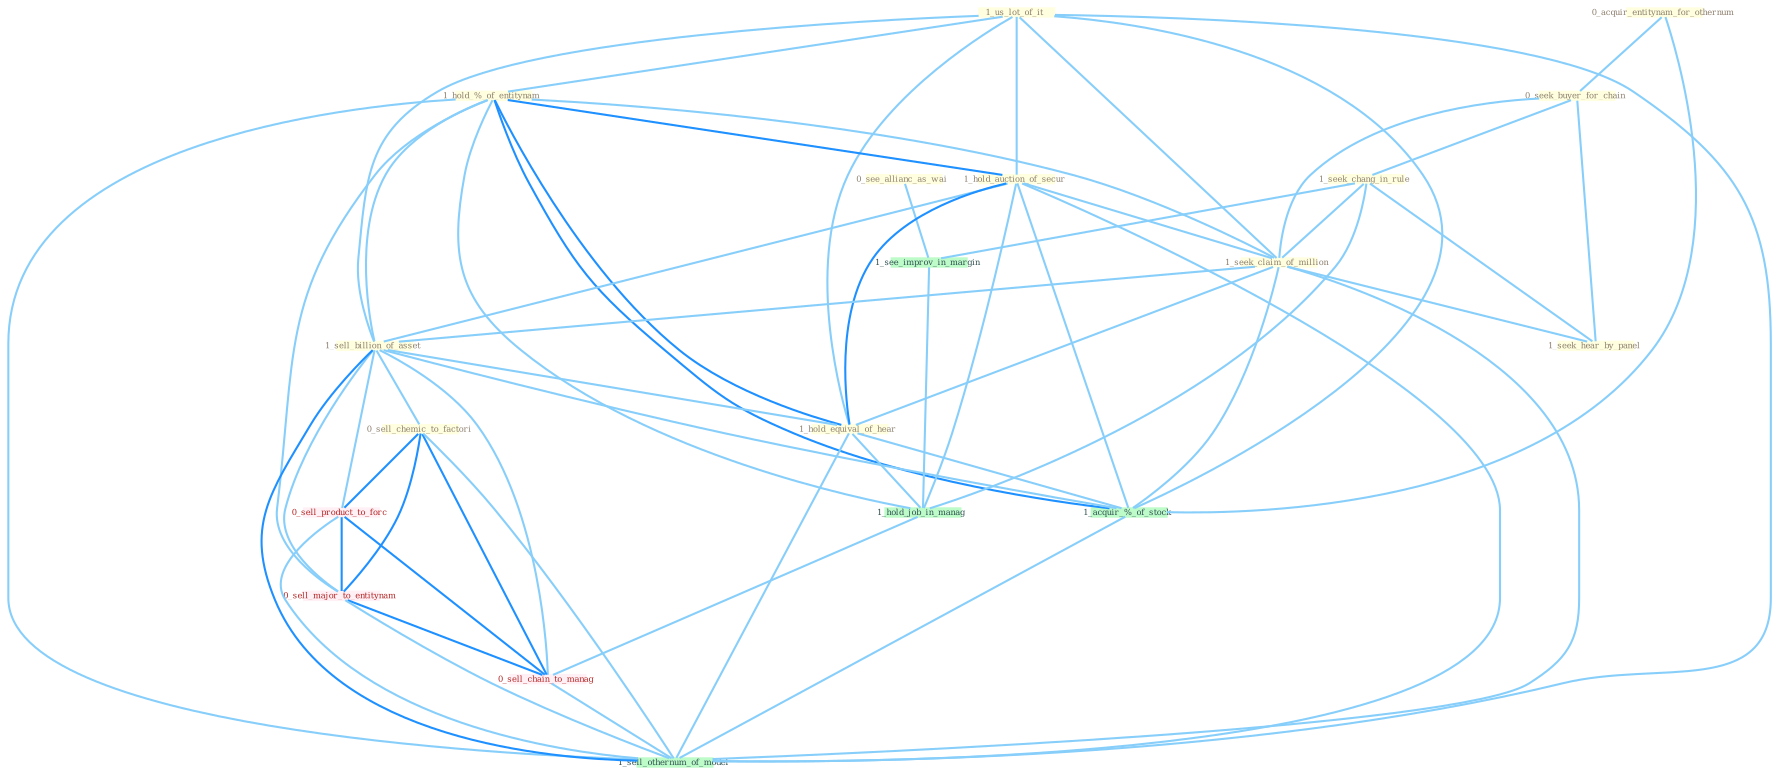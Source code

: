 Graph G{ 
    node
    [shape=polygon,style=filled,width=.5,height=.06,color="#BDFCC9",fixedsize=true,fontsize=4,
    fontcolor="#2f4f4f"];
    {node
    [color="#ffffe0", fontcolor="#8b7d6b"] "1_us_lot_of_it " "0_acquir_entitynam_for_othernum " "0_seek_buyer_for_chain " "0_see_allianc_as_wai " "1_hold_%_of_entitynam " "1_hold_auction_of_secur " "1_seek_chang_in_rule " "1_seek_claim_of_million " "1_sell_billion_of_asset " "1_seek_hear_by_panel " "1_hold_equival_of_hear " "0_sell_chemic_to_factori "}
{node [color="#fff0f5", fontcolor="#b22222"] "0_sell_product_to_forc " "0_sell_major_to_entitynam " "0_sell_chain_to_manag "}
edge [color="#B0E2FF"];

	"1_us_lot_of_it " -- "1_hold_%_of_entitynam " [w="1", color="#87cefa" ];
	"1_us_lot_of_it " -- "1_hold_auction_of_secur " [w="1", color="#87cefa" ];
	"1_us_lot_of_it " -- "1_seek_claim_of_million " [w="1", color="#87cefa" ];
	"1_us_lot_of_it " -- "1_sell_billion_of_asset " [w="1", color="#87cefa" ];
	"1_us_lot_of_it " -- "1_hold_equival_of_hear " [w="1", color="#87cefa" ];
	"1_us_lot_of_it " -- "1_acquir_%_of_stock " [w="1", color="#87cefa" ];
	"1_us_lot_of_it " -- "1_sell_othernum_of_model " [w="1", color="#87cefa" ];
	"0_acquir_entitynam_for_othernum " -- "0_seek_buyer_for_chain " [w="1", color="#87cefa" ];
	"0_acquir_entitynam_for_othernum " -- "1_acquir_%_of_stock " [w="1", color="#87cefa" ];
	"0_seek_buyer_for_chain " -- "1_seek_chang_in_rule " [w="1", color="#87cefa" ];
	"0_seek_buyer_for_chain " -- "1_seek_claim_of_million " [w="1", color="#87cefa" ];
	"0_seek_buyer_for_chain " -- "1_seek_hear_by_panel " [w="1", color="#87cefa" ];
	"0_see_allianc_as_wai " -- "1_see_improv_in_margin " [w="1", color="#87cefa" ];
	"1_hold_%_of_entitynam " -- "1_hold_auction_of_secur " [w="2", color="#1e90ff" , len=0.8];
	"1_hold_%_of_entitynam " -- "1_seek_claim_of_million " [w="1", color="#87cefa" ];
	"1_hold_%_of_entitynam " -- "1_sell_billion_of_asset " [w="1", color="#87cefa" ];
	"1_hold_%_of_entitynam " -- "1_hold_equival_of_hear " [w="2", color="#1e90ff" , len=0.8];
	"1_hold_%_of_entitynam " -- "1_acquir_%_of_stock " [w="2", color="#1e90ff" , len=0.8];
	"1_hold_%_of_entitynam " -- "1_hold_job_in_manag " [w="1", color="#87cefa" ];
	"1_hold_%_of_entitynam " -- "0_sell_major_to_entitynam " [w="1", color="#87cefa" ];
	"1_hold_%_of_entitynam " -- "1_sell_othernum_of_model " [w="1", color="#87cefa" ];
	"1_hold_auction_of_secur " -- "1_seek_claim_of_million " [w="1", color="#87cefa" ];
	"1_hold_auction_of_secur " -- "1_sell_billion_of_asset " [w="1", color="#87cefa" ];
	"1_hold_auction_of_secur " -- "1_hold_equival_of_hear " [w="2", color="#1e90ff" , len=0.8];
	"1_hold_auction_of_secur " -- "1_acquir_%_of_stock " [w="1", color="#87cefa" ];
	"1_hold_auction_of_secur " -- "1_hold_job_in_manag " [w="1", color="#87cefa" ];
	"1_hold_auction_of_secur " -- "1_sell_othernum_of_model " [w="1", color="#87cefa" ];
	"1_seek_chang_in_rule " -- "1_seek_claim_of_million " [w="1", color="#87cefa" ];
	"1_seek_chang_in_rule " -- "1_seek_hear_by_panel " [w="1", color="#87cefa" ];
	"1_seek_chang_in_rule " -- "1_see_improv_in_margin " [w="1", color="#87cefa" ];
	"1_seek_chang_in_rule " -- "1_hold_job_in_manag " [w="1", color="#87cefa" ];
	"1_seek_claim_of_million " -- "1_sell_billion_of_asset " [w="1", color="#87cefa" ];
	"1_seek_claim_of_million " -- "1_seek_hear_by_panel " [w="1", color="#87cefa" ];
	"1_seek_claim_of_million " -- "1_hold_equival_of_hear " [w="1", color="#87cefa" ];
	"1_seek_claim_of_million " -- "1_acquir_%_of_stock " [w="1", color="#87cefa" ];
	"1_seek_claim_of_million " -- "1_sell_othernum_of_model " [w="1", color="#87cefa" ];
	"1_sell_billion_of_asset " -- "1_hold_equival_of_hear " [w="1", color="#87cefa" ];
	"1_sell_billion_of_asset " -- "0_sell_chemic_to_factori " [w="1", color="#87cefa" ];
	"1_sell_billion_of_asset " -- "1_acquir_%_of_stock " [w="1", color="#87cefa" ];
	"1_sell_billion_of_asset " -- "0_sell_product_to_forc " [w="1", color="#87cefa" ];
	"1_sell_billion_of_asset " -- "0_sell_major_to_entitynam " [w="1", color="#87cefa" ];
	"1_sell_billion_of_asset " -- "0_sell_chain_to_manag " [w="1", color="#87cefa" ];
	"1_sell_billion_of_asset " -- "1_sell_othernum_of_model " [w="2", color="#1e90ff" , len=0.8];
	"1_hold_equival_of_hear " -- "1_acquir_%_of_stock " [w="1", color="#87cefa" ];
	"1_hold_equival_of_hear " -- "1_hold_job_in_manag " [w="1", color="#87cefa" ];
	"1_hold_equival_of_hear " -- "1_sell_othernum_of_model " [w="1", color="#87cefa" ];
	"0_sell_chemic_to_factori " -- "0_sell_product_to_forc " [w="2", color="#1e90ff" , len=0.8];
	"0_sell_chemic_to_factori " -- "0_sell_major_to_entitynam " [w="2", color="#1e90ff" , len=0.8];
	"0_sell_chemic_to_factori " -- "0_sell_chain_to_manag " [w="2", color="#1e90ff" , len=0.8];
	"0_sell_chemic_to_factori " -- "1_sell_othernum_of_model " [w="1", color="#87cefa" ];
	"1_see_improv_in_margin " -- "1_hold_job_in_manag " [w="1", color="#87cefa" ];
	"1_acquir_%_of_stock " -- "1_sell_othernum_of_model " [w="1", color="#87cefa" ];
	"1_hold_job_in_manag " -- "0_sell_chain_to_manag " [w="1", color="#87cefa" ];
	"0_sell_product_to_forc " -- "0_sell_major_to_entitynam " [w="2", color="#1e90ff" , len=0.8];
	"0_sell_product_to_forc " -- "0_sell_chain_to_manag " [w="2", color="#1e90ff" , len=0.8];
	"0_sell_product_to_forc " -- "1_sell_othernum_of_model " [w="1", color="#87cefa" ];
	"0_sell_major_to_entitynam " -- "0_sell_chain_to_manag " [w="2", color="#1e90ff" , len=0.8];
	"0_sell_major_to_entitynam " -- "1_sell_othernum_of_model " [w="1", color="#87cefa" ];
	"0_sell_chain_to_manag " -- "1_sell_othernum_of_model " [w="1", color="#87cefa" ];
}